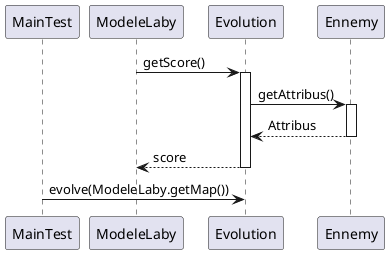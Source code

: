 @startuml
'https://plantuml.com/sequence-diagram
participant MainTest


ModeleLaby -> Evolution: getScore()
activate Evolution
Evolution -> Ennemy : getAttribus()
activate Ennemy
Ennemy --> Evolution : Attribus
deactivate Ennemy
Evolution --> ModeleLaby : score
deactivate Evolution

MainTest -> Evolution: evolve(ModeleLaby.getMap())




@enduml